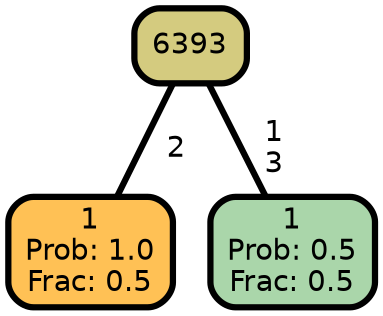 graph Tree {
node [shape=box, style="filled, rounded",color="black",penwidth="3",fontcolor="black",                 fontname=helvetica] ;
graph [ranksep="0 equally", splines=straight,                 bgcolor=transparent, dpi=200] ;
edge [fontname=helvetica, color=black] ;
0 [label="1
Prob: 1.0
Frac: 0.5", fillcolor="#ffc155"] ;
1 [label="6393", fillcolor="#d4cb7f"] ;
2 [label="1
Prob: 0.5
Frac: 0.5", fillcolor="#aad6aa"] ;
1 -- 0 [label=" 2",penwidth=3] ;
1 -- 2 [label=" 1\n 3",penwidth=3] ;
{rank = same;}}